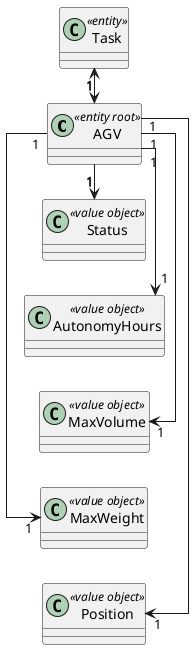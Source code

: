@startuml

left to right direction
skinparam linetype ortho

class AGV<<entity root>>{

}

class AutonomyHours<<value object>>{

}

class Status<<value object>>{

}

class MaxWeight<<value object>>{

}

class MaxVolume<<value object>>{

}

class Position<<value object>>{

}

class Task<<entity>>{

}

AGV "1" -> "1" Position
Task "1" <-> "1" AGV
AGV "1" -> "1" MaxWeight
AGV "1" -> "1" MaxVolume
AGV "1" -> "1" AutonomyHours
AGV "1" -> "1" Status


@enduml
